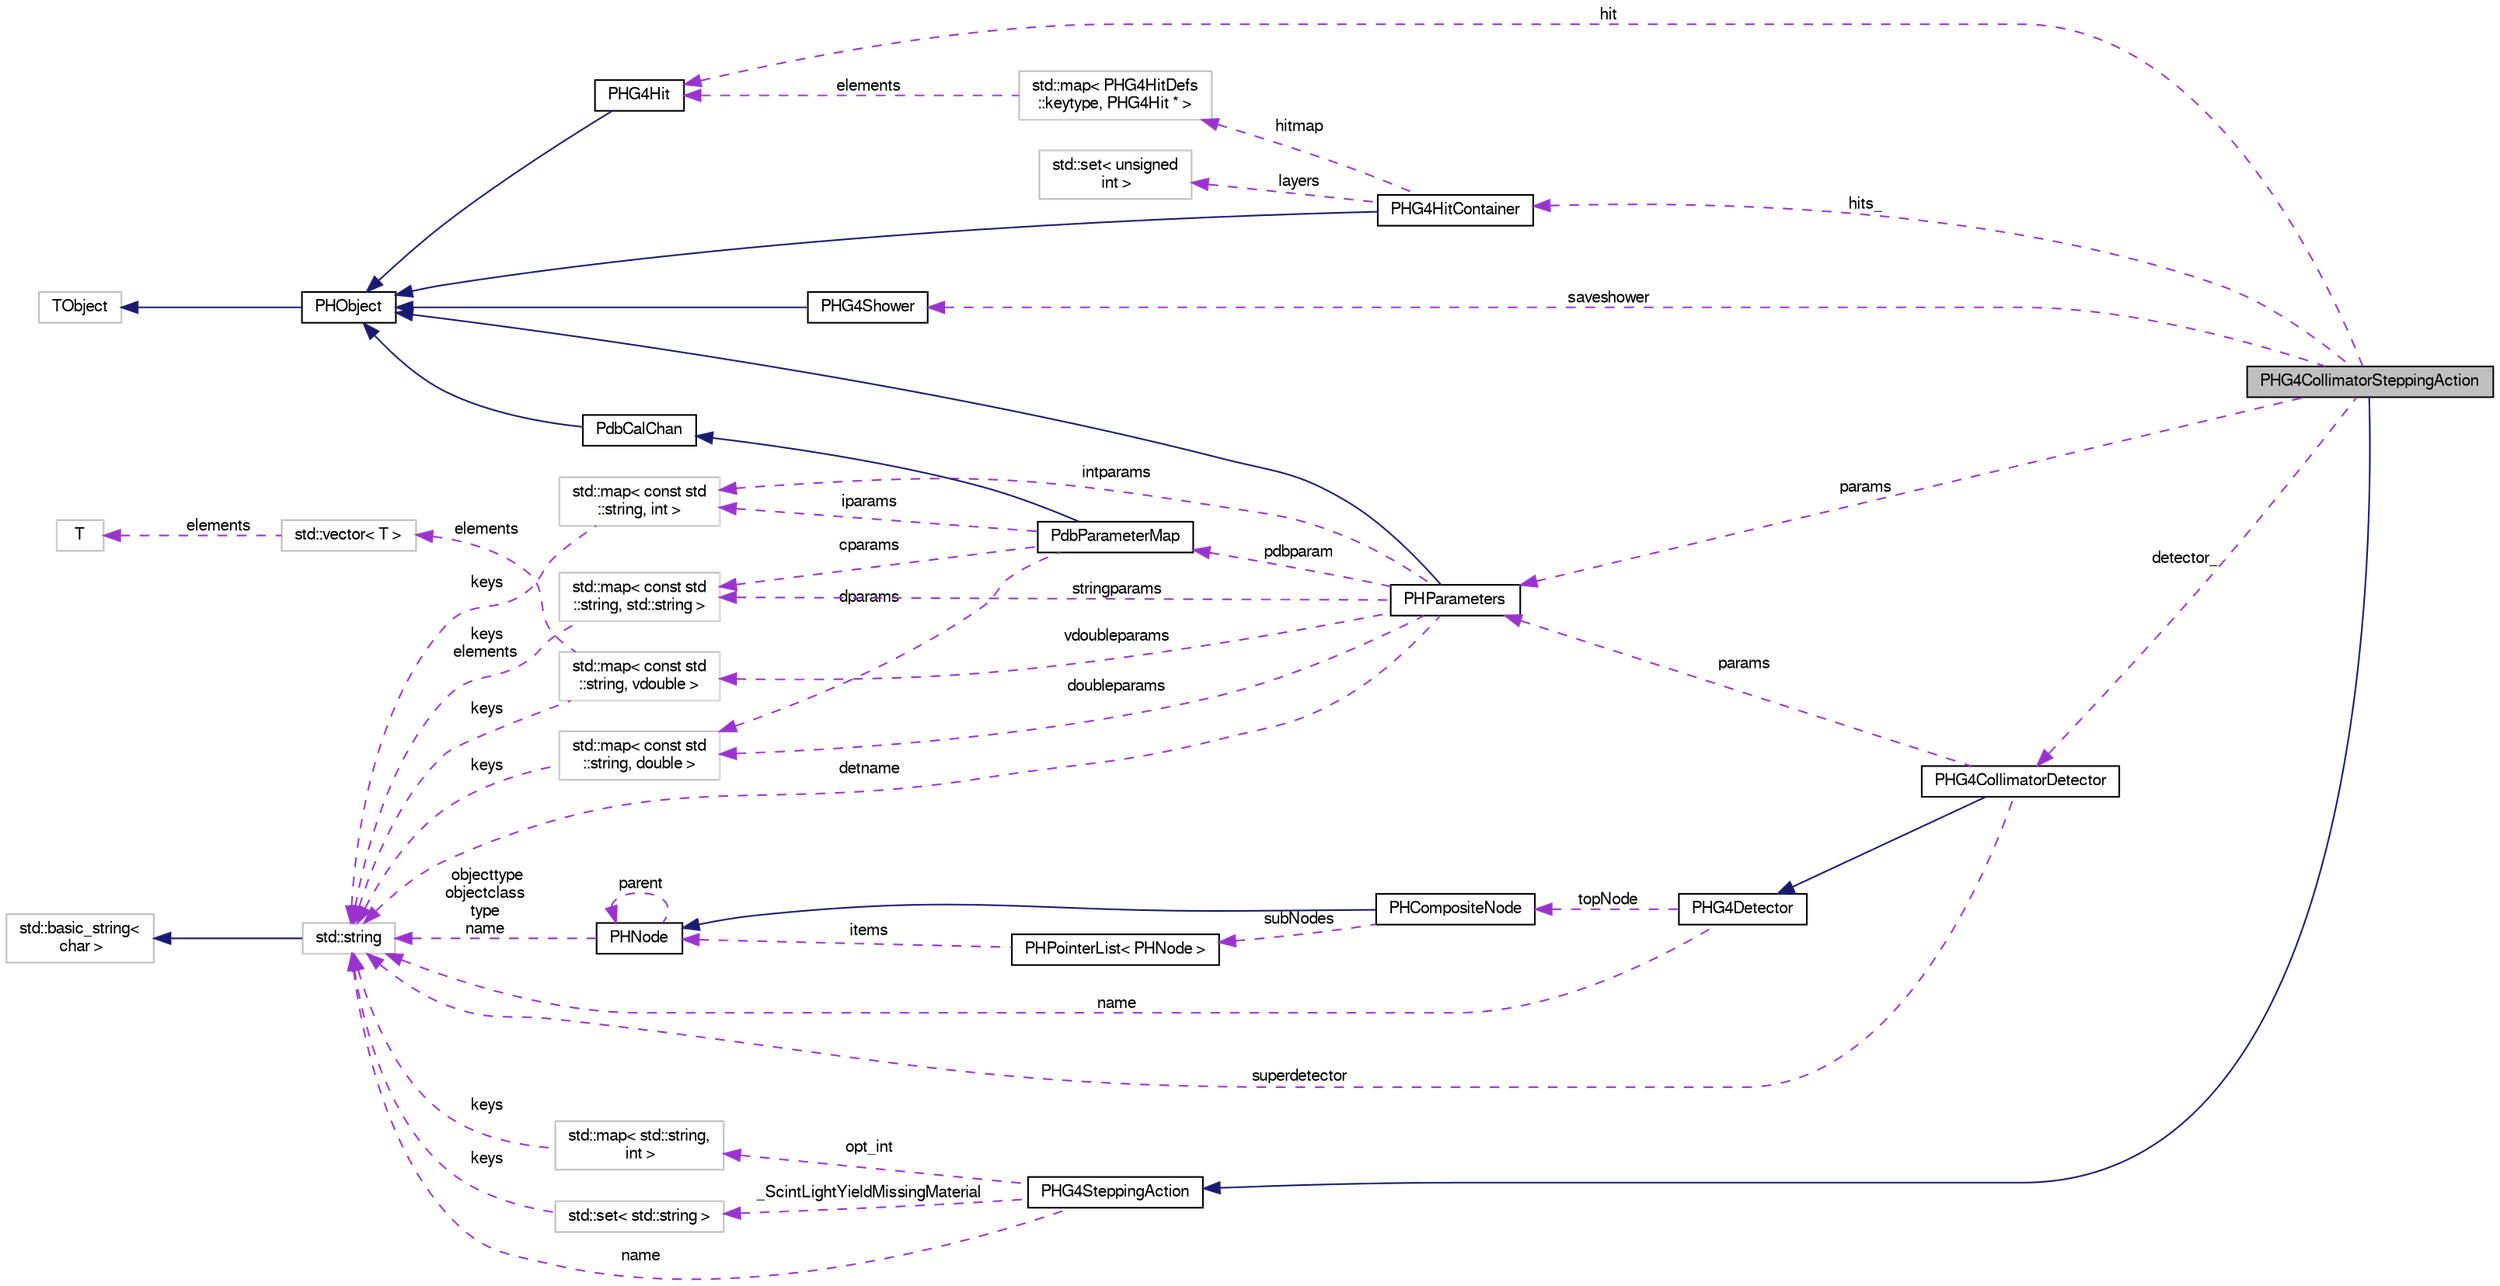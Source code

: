 digraph "PHG4CollimatorSteppingAction"
{
  bgcolor="transparent";
  edge [fontname="FreeSans",fontsize="10",labelfontname="FreeSans",labelfontsize="10"];
  node [fontname="FreeSans",fontsize="10",shape=record];
  rankdir="LR";
  Node1 [label="PHG4CollimatorSteppingAction",height=0.2,width=0.4,color="black", fillcolor="grey75", style="filled" fontcolor="black"];
  Node2 -> Node1 [dir="back",color="midnightblue",fontsize="10",style="solid",fontname="FreeSans"];
  Node2 [label="PHG4SteppingAction",height=0.2,width=0.4,color="black",URL="$df/d3f/classPHG4SteppingAction.html"];
  Node3 -> Node2 [dir="back",color="darkorchid3",fontsize="10",style="dashed",label=" opt_int" ,fontname="FreeSans"];
  Node3 [label="std::map\< std::string,\l int \>",height=0.2,width=0.4,color="grey75"];
  Node4 -> Node3 [dir="back",color="darkorchid3",fontsize="10",style="dashed",label=" keys" ,fontname="FreeSans"];
  Node4 [label="std::string",height=0.2,width=0.4,color="grey75",tooltip="STL class. "];
  Node5 -> Node4 [dir="back",color="midnightblue",fontsize="10",style="solid",fontname="FreeSans"];
  Node5 [label="std::basic_string\<\l char \>",height=0.2,width=0.4,color="grey75",tooltip="STL class. "];
  Node6 -> Node2 [dir="back",color="darkorchid3",fontsize="10",style="dashed",label=" _ScintLightYieldMissingMaterial" ,fontname="FreeSans"];
  Node6 [label="std::set\< std::string \>",height=0.2,width=0.4,color="grey75"];
  Node4 -> Node6 [dir="back",color="darkorchid3",fontsize="10",style="dashed",label=" keys" ,fontname="FreeSans"];
  Node4 -> Node2 [dir="back",color="darkorchid3",fontsize="10",style="dashed",label=" name" ,fontname="FreeSans"];
  Node7 -> Node1 [dir="back",color="darkorchid3",fontsize="10",style="dashed",label=" saveshower" ,fontname="FreeSans"];
  Node7 [label="PHG4Shower",height=0.2,width=0.4,color="black",URL="$db/d88/classPHG4Shower.html"];
  Node8 -> Node7 [dir="back",color="midnightblue",fontsize="10",style="solid",fontname="FreeSans"];
  Node8 [label="PHObject",height=0.2,width=0.4,color="black",URL="$d9/d24/classPHObject.html"];
  Node9 -> Node8 [dir="back",color="midnightblue",fontsize="10",style="solid",fontname="FreeSans"];
  Node9 [label="TObject",height=0.2,width=0.4,color="grey75"];
  Node10 -> Node1 [dir="back",color="darkorchid3",fontsize="10",style="dashed",label=" detector_" ,fontname="FreeSans"];
  Node10 [label="PHG4CollimatorDetector",height=0.2,width=0.4,color="black",URL="$d8/d44/classPHG4CollimatorDetector.html"];
  Node11 -> Node10 [dir="back",color="midnightblue",fontsize="10",style="solid",fontname="FreeSans"];
  Node11 [label="PHG4Detector",height=0.2,width=0.4,color="black",URL="$d3/de7/classPHG4Detector.html",tooltip="base class for phenix detector creation "];
  Node4 -> Node11 [dir="back",color="darkorchid3",fontsize="10",style="dashed",label=" name" ,fontname="FreeSans"];
  Node12 -> Node11 [dir="back",color="darkorchid3",fontsize="10",style="dashed",label=" topNode" ,fontname="FreeSans"];
  Node12 [label="PHCompositeNode",height=0.2,width=0.4,color="black",URL="$d5/dca/classPHCompositeNode.html"];
  Node13 -> Node12 [dir="back",color="midnightblue",fontsize="10",style="solid",fontname="FreeSans"];
  Node13 [label="PHNode",height=0.2,width=0.4,color="black",URL="$dc/d82/classPHNode.html"];
  Node13 -> Node13 [dir="back",color="darkorchid3",fontsize="10",style="dashed",label=" parent" ,fontname="FreeSans"];
  Node4 -> Node13 [dir="back",color="darkorchid3",fontsize="10",style="dashed",label=" objecttype\nobjectclass\ntype\nname" ,fontname="FreeSans"];
  Node14 -> Node12 [dir="back",color="darkorchid3",fontsize="10",style="dashed",label=" subNodes" ,fontname="FreeSans"];
  Node14 [label="PHPointerList\< PHNode \>",height=0.2,width=0.4,color="black",URL="$d6/d86/classPHPointerList.html"];
  Node13 -> Node14 [dir="back",color="darkorchid3",fontsize="10",style="dashed",label=" items" ,fontname="FreeSans"];
  Node15 -> Node10 [dir="back",color="darkorchid3",fontsize="10",style="dashed",label=" params" ,fontname="FreeSans"];
  Node15 [label="PHParameters",height=0.2,width=0.4,color="black",URL="$dd/dae/classPHParameters.html"];
  Node8 -> Node15 [dir="back",color="midnightblue",fontsize="10",style="solid",fontname="FreeSans"];
  Node16 -> Node15 [dir="back",color="darkorchid3",fontsize="10",style="dashed",label=" doubleparams" ,fontname="FreeSans"];
  Node16 [label="std::map\< const std\l::string, double \>",height=0.2,width=0.4,color="grey75"];
  Node4 -> Node16 [dir="back",color="darkorchid3",fontsize="10",style="dashed",label=" keys" ,fontname="FreeSans"];
  Node17 -> Node15 [dir="back",color="darkorchid3",fontsize="10",style="dashed",label=" intparams" ,fontname="FreeSans"];
  Node17 [label="std::map\< const std\l::string, int \>",height=0.2,width=0.4,color="grey75"];
  Node4 -> Node17 [dir="back",color="darkorchid3",fontsize="10",style="dashed",label=" keys" ,fontname="FreeSans"];
  Node18 -> Node15 [dir="back",color="darkorchid3",fontsize="10",style="dashed",label=" pdbparam" ,fontname="FreeSans"];
  Node18 [label="PdbParameterMap",height=0.2,width=0.4,color="black",URL="$d8/d21/classPdbParameterMap.html"];
  Node19 -> Node18 [dir="back",color="midnightblue",fontsize="10",style="solid",fontname="FreeSans"];
  Node19 [label="PdbCalChan",height=0.2,width=0.4,color="black",URL="$d6/d4b/classPdbCalChan.html"];
  Node8 -> Node19 [dir="back",color="midnightblue",fontsize="10",style="solid",fontname="FreeSans"];
  Node16 -> Node18 [dir="back",color="darkorchid3",fontsize="10",style="dashed",label=" dparams" ,fontname="FreeSans"];
  Node17 -> Node18 [dir="back",color="darkorchid3",fontsize="10",style="dashed",label=" iparams" ,fontname="FreeSans"];
  Node20 -> Node18 [dir="back",color="darkorchid3",fontsize="10",style="dashed",label=" cparams" ,fontname="FreeSans"];
  Node20 [label="std::map\< const std\l::string, std::string \>",height=0.2,width=0.4,color="grey75"];
  Node4 -> Node20 [dir="back",color="darkorchid3",fontsize="10",style="dashed",label=" keys\nelements" ,fontname="FreeSans"];
  Node20 -> Node15 [dir="back",color="darkorchid3",fontsize="10",style="dashed",label=" stringparams" ,fontname="FreeSans"];
  Node4 -> Node15 [dir="back",color="darkorchid3",fontsize="10",style="dashed",label=" detname" ,fontname="FreeSans"];
  Node21 -> Node15 [dir="back",color="darkorchid3",fontsize="10",style="dashed",label=" vdoubleparams" ,fontname="FreeSans"];
  Node21 [label="std::map\< const std\l::string, vdouble \>",height=0.2,width=0.4,color="grey75"];
  Node4 -> Node21 [dir="back",color="darkorchid3",fontsize="10",style="dashed",label=" keys" ,fontname="FreeSans"];
  Node22 -> Node21 [dir="back",color="darkorchid3",fontsize="10",style="dashed",label=" elements" ,fontname="FreeSans"];
  Node22 [label="std::vector\< T \>",height=0.2,width=0.4,color="grey75",tooltip="STL class. "];
  Node23 -> Node22 [dir="back",color="darkorchid3",fontsize="10",style="dashed",label=" elements" ,fontname="FreeSans"];
  Node23 [label="T",height=0.2,width=0.4,color="grey75"];
  Node4 -> Node10 [dir="back",color="darkorchid3",fontsize="10",style="dashed",label=" superdetector" ,fontname="FreeSans"];
  Node24 -> Node1 [dir="back",color="darkorchid3",fontsize="10",style="dashed",label=" hit" ,fontname="FreeSans"];
  Node24 [label="PHG4Hit",height=0.2,width=0.4,color="black",URL="$d3/d9e/classPHG4Hit.html"];
  Node8 -> Node24 [dir="back",color="midnightblue",fontsize="10",style="solid",fontname="FreeSans"];
  Node15 -> Node1 [dir="back",color="darkorchid3",fontsize="10",style="dashed",label=" params" ,fontname="FreeSans"];
  Node25 -> Node1 [dir="back",color="darkorchid3",fontsize="10",style="dashed",label=" hits_" ,fontname="FreeSans"];
  Node25 [label="PHG4HitContainer",height=0.2,width=0.4,color="black",URL="$d4/d30/classPHG4HitContainer.html"];
  Node8 -> Node25 [dir="back",color="midnightblue",fontsize="10",style="solid",fontname="FreeSans"];
  Node26 -> Node25 [dir="back",color="darkorchid3",fontsize="10",style="dashed",label=" layers" ,fontname="FreeSans"];
  Node26 [label="std::set\< unsigned\l int \>",height=0.2,width=0.4,color="grey75"];
  Node27 -> Node25 [dir="back",color="darkorchid3",fontsize="10",style="dashed",label=" hitmap" ,fontname="FreeSans"];
  Node27 [label="std::map\< PHG4HitDefs\l::keytype, PHG4Hit * \>",height=0.2,width=0.4,color="grey75"];
  Node24 -> Node27 [dir="back",color="darkorchid3",fontsize="10",style="dashed",label=" elements" ,fontname="FreeSans"];
}
